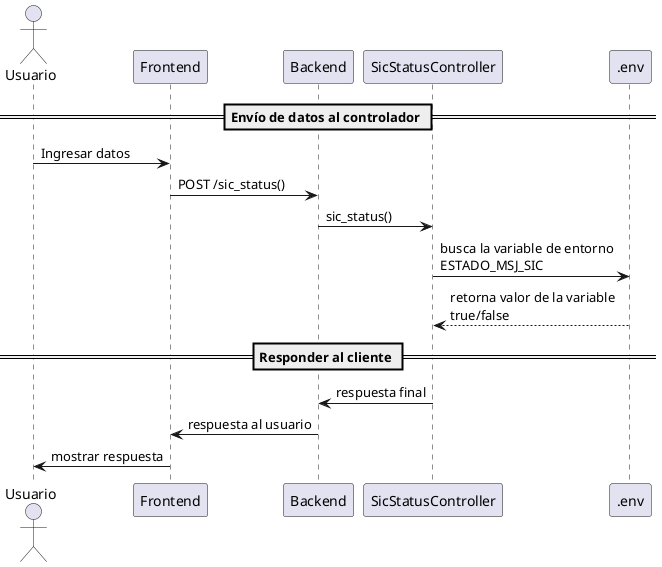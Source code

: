 @startuml sic_status
actor Usuario
participant Frontend
participant Backend
participant SicStatusController
participant .env

== Envío de datos al controlador ==
Usuario -> Frontend : Ingresar datos
Frontend -> Backend : POST /sic_status()
Backend -> SicStatusController : sic_status()
SicStatusController -> .env : busca la variable de entorno\nESTADO_MSJ_SIC
.env --> SicStatusController : retorna valor de la variable\ntrue/false

== Responder al cliente ==
SicStatusController -> Backend : respuesta final
Backend -> Frontend : respuesta al usuario
Frontend -> Usuario : mostrar respuesta
@enduml
